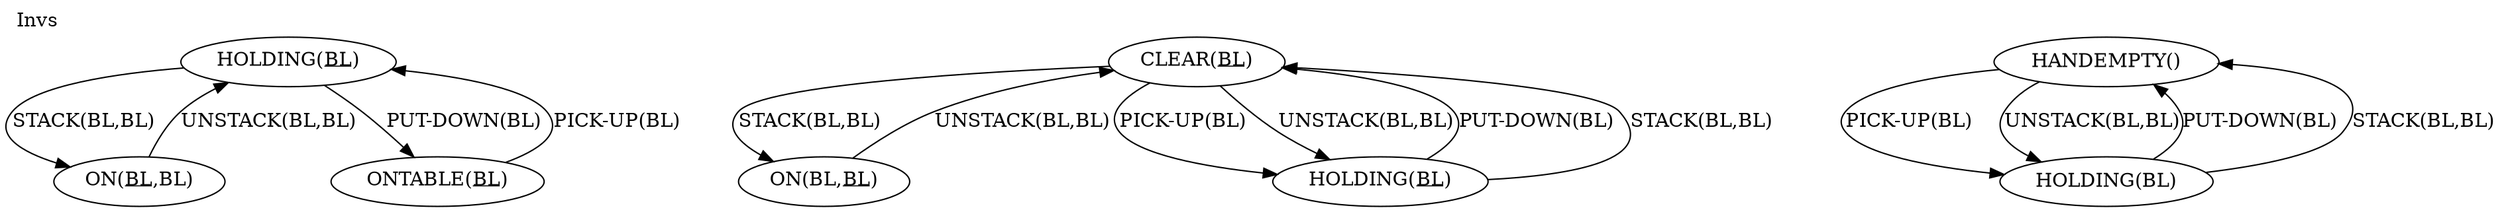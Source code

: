 digraph invs {
 label=Invs;
 labelloc=top;
 labeljust=left;
 rank=same;
00	[label=<HOLDING(<u>BL</u>)>]
10	[label=<ON(<u>BL</u>,BL)>]
20	[label=<ONTABLE(<u>BL</u>)>]
00 -> 10	[label="STACK(BL,BL)"]
00 -> 20	[label="PUT-DOWN(BL)"]
10 -> 00	[label="UNSTACK(BL,BL)"]
20 -> 00	[label="PICK-UP(BL)"]
01	[label=<CLEAR(<u>BL</u>)>]
11	[label=<ON(BL,<u>BL</u>)>]
21	[label=<HOLDING(<u>BL</u>)>]
01 -> 11	[label="STACK(BL,BL)"]
01 -> 21	[label="PICK-UP(BL)"]
01 -> 21	[label="UNSTACK(BL,BL)"]
11 -> 01	[label="UNSTACK(BL,BL)"]
21 -> 01	[label="PUT-DOWN(BL)"]
21 -> 01	[label="STACK(BL,BL)"]
02	[label=<HANDEMPTY()>]
12	[label=<HOLDING(BL)>]
02 -> 12	[label="PICK-UP(BL)"]
02 -> 12	[label="UNSTACK(BL,BL)"]
12 -> 02	[label="PUT-DOWN(BL)"]
12 -> 02	[label="STACK(BL,BL)"]
}
